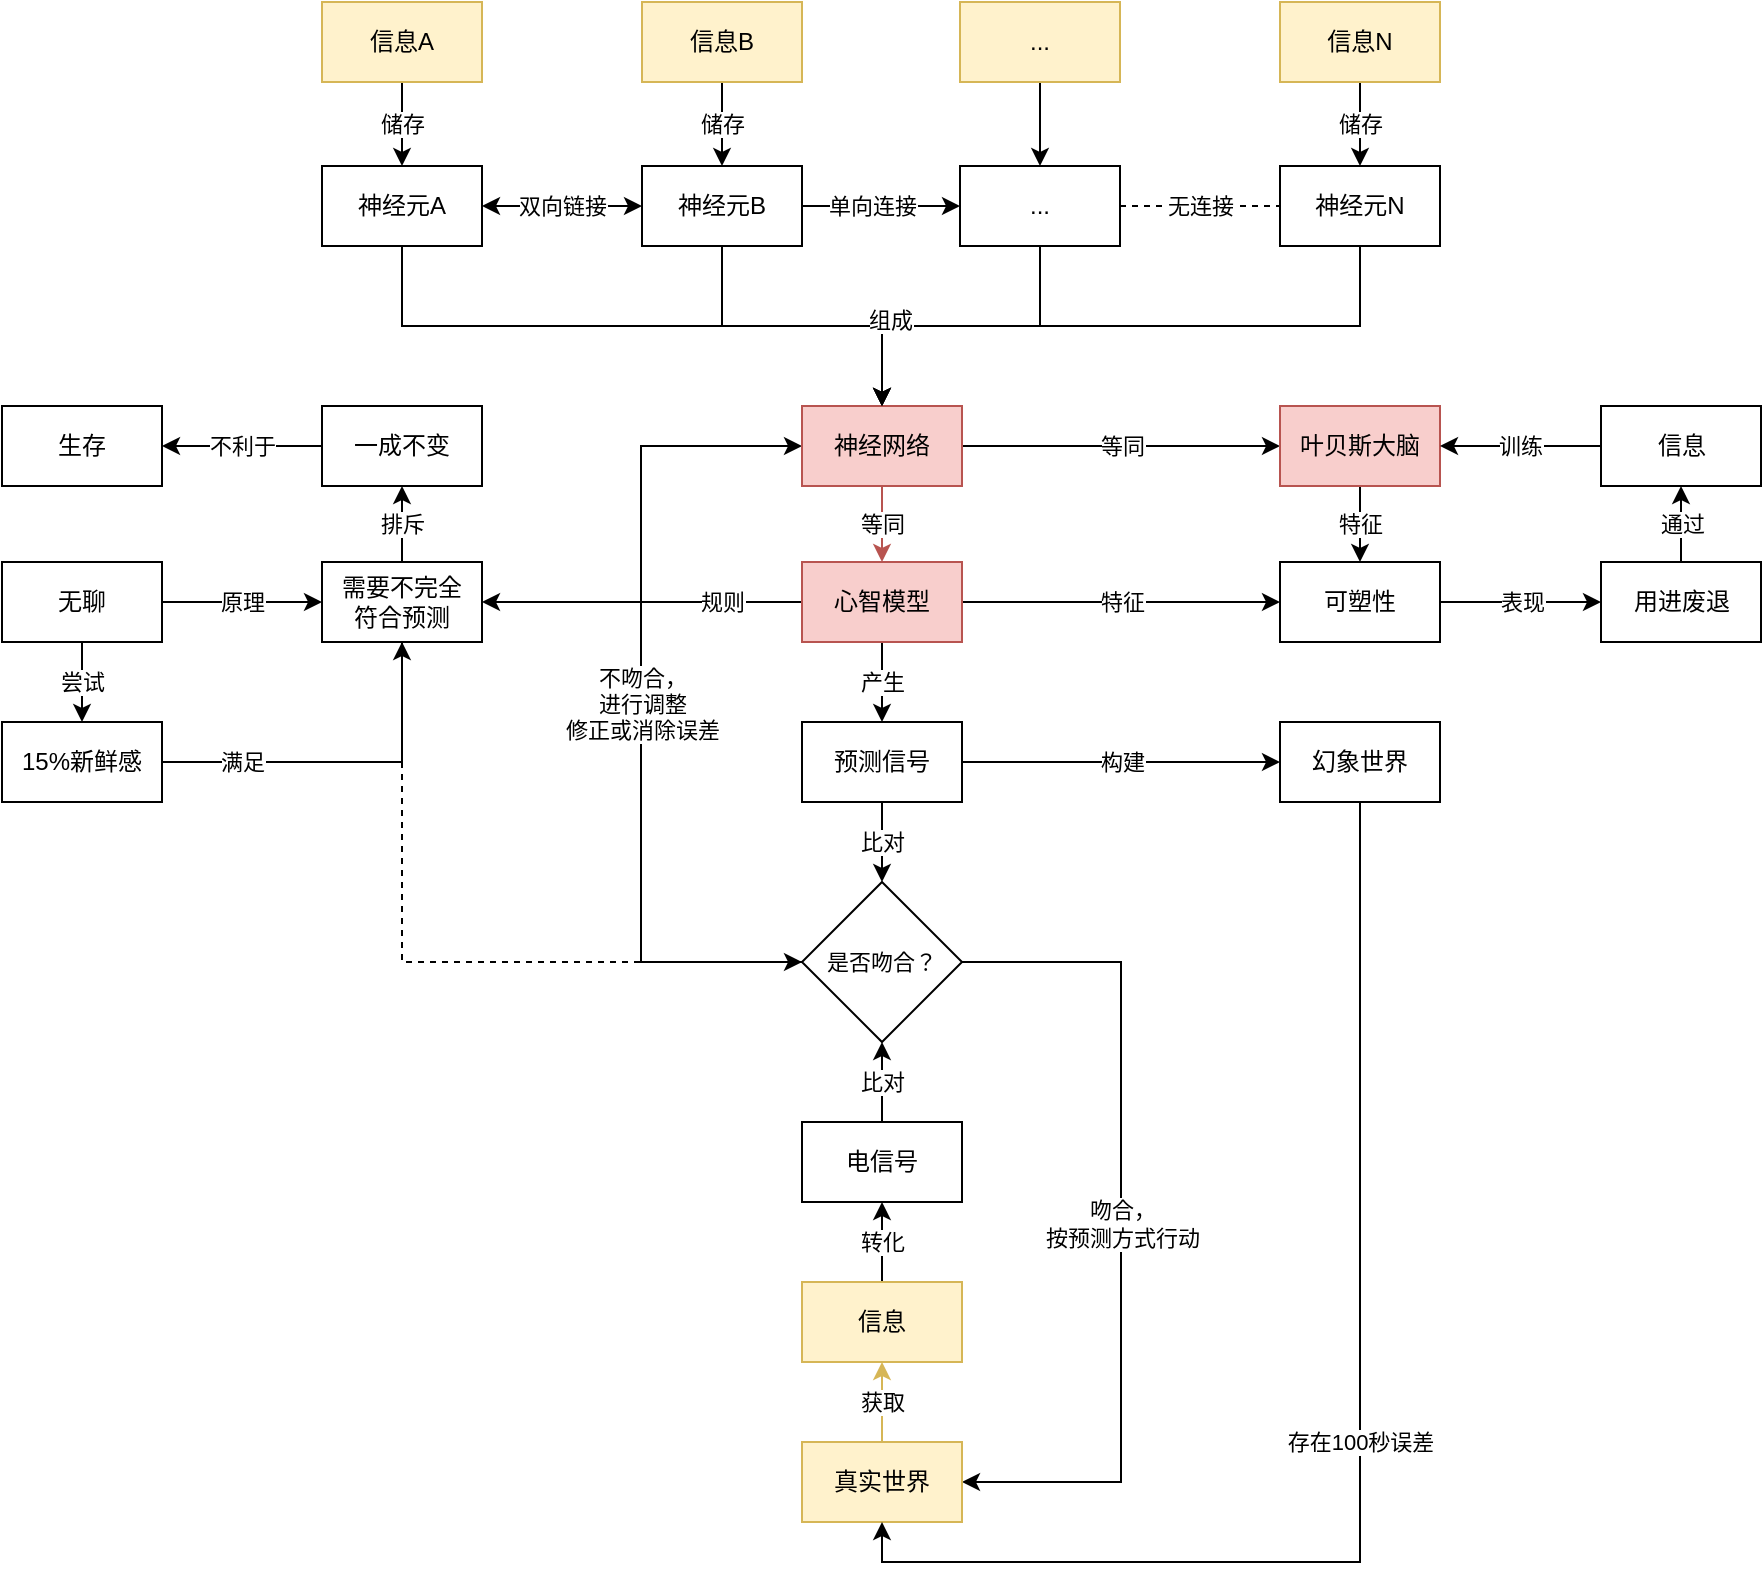<mxfile version="23.0.2" type="github">
  <diagram name="第 1 页" id="XvF2aFDsFJZ21GPqTzCf">
    <mxGraphModel dx="1434" dy="4253" grid="1" gridSize="10" guides="1" tooltips="1" connect="1" arrows="1" fold="1" page="1" pageScale="1" pageWidth="827" pageHeight="1169" math="0" shadow="0">
      <root>
        <mxCell id="0" />
        <mxCell id="1" parent="0" />
        <mxCell id="URVeLnV5q5m96tv4H8P8-46" value="转化" style="edgeStyle=orthogonalEdgeStyle;rounded=0;orthogonalLoop=1;jettySize=auto;html=1;" edge="1" parent="1" source="URVeLnV5q5m96tv4H8P8-2" target="URVeLnV5q5m96tv4H8P8-3">
          <mxGeometry relative="1" as="geometry" />
        </mxCell>
        <mxCell id="URVeLnV5q5m96tv4H8P8-2" value="信息" style="rounded=0;whiteSpace=wrap;html=1;fillColor=#fff2cc;strokeColor=#d6b656;" vertex="1" parent="1">
          <mxGeometry x="680" y="-2760" width="80" height="40" as="geometry" />
        </mxCell>
        <mxCell id="URVeLnV5q5m96tv4H8P8-47" value="比对" style="edgeStyle=orthogonalEdgeStyle;rounded=0;orthogonalLoop=1;jettySize=auto;html=1;" edge="1" parent="1" source="URVeLnV5q5m96tv4H8P8-3" target="URVeLnV5q5m96tv4H8P8-10">
          <mxGeometry relative="1" as="geometry" />
        </mxCell>
        <mxCell id="URVeLnV5q5m96tv4H8P8-3" value="电信号" style="rounded=0;whiteSpace=wrap;html=1;" vertex="1" parent="1">
          <mxGeometry x="680" y="-2840" width="80" height="40" as="geometry" />
        </mxCell>
        <mxCell id="URVeLnV5q5m96tv4H8P8-49" value="不吻合，&lt;br&gt;进行调整&lt;br&gt;修正或消除误差" style="edgeStyle=orthogonalEdgeStyle;rounded=0;orthogonalLoop=1;jettySize=auto;html=1;entryX=0;entryY=0.5;entryDx=0;entryDy=0;" edge="1" parent="1" source="URVeLnV5q5m96tv4H8P8-10" target="URVeLnV5q5m96tv4H8P8-14">
          <mxGeometry x="0.002" relative="1" as="geometry">
            <Array as="points">
              <mxPoint x="599.5" y="-2920" />
              <mxPoint x="599.5" y="-3178" />
            </Array>
            <mxPoint as="offset" />
          </mxGeometry>
        </mxCell>
        <mxCell id="URVeLnV5q5m96tv4H8P8-54" value="吻合，&lt;br&gt;按预测方式行动" style="edgeStyle=orthogonalEdgeStyle;rounded=0;orthogonalLoop=1;jettySize=auto;html=1;entryX=1;entryY=0.5;entryDx=0;entryDy=0;" edge="1" parent="1" source="URVeLnV5q5m96tv4H8P8-10" target="URVeLnV5q5m96tv4H8P8-52">
          <mxGeometry x="0.002" relative="1" as="geometry">
            <Array as="points">
              <mxPoint x="839.5" y="-2920" />
              <mxPoint x="839.5" y="-2660" />
            </Array>
            <mxPoint as="offset" />
          </mxGeometry>
        </mxCell>
        <mxCell id="URVeLnV5q5m96tv4H8P8-10" value="是否吻合？" style="rhombus;whiteSpace=wrap;html=1;fontFamily=Helvetica;fontSize=11;fontColor=default;" vertex="1" parent="1">
          <mxGeometry x="680" y="-2960" width="80" height="80" as="geometry" />
        </mxCell>
        <mxCell id="URVeLnV5q5m96tv4H8P8-18" value="双向链接" style="edgeStyle=orthogonalEdgeStyle;rounded=0;orthogonalLoop=1;jettySize=auto;html=1;entryX=0;entryY=0.5;entryDx=0;entryDy=0;strokeColor=default;startArrow=classic;startFill=1;" edge="1" parent="1" source="URVeLnV5q5m96tv4H8P8-13" target="URVeLnV5q5m96tv4H8P8-15">
          <mxGeometry relative="1" as="geometry" />
        </mxCell>
        <mxCell id="URVeLnV5q5m96tv4H8P8-34" style="edgeStyle=orthogonalEdgeStyle;rounded=0;orthogonalLoop=1;jettySize=auto;html=1;entryX=0.5;entryY=0;entryDx=0;entryDy=0;" edge="1" parent="1" source="URVeLnV5q5m96tv4H8P8-13" target="URVeLnV5q5m96tv4H8P8-14">
          <mxGeometry relative="1" as="geometry">
            <Array as="points">
              <mxPoint x="480" y="-3238" />
              <mxPoint x="720" y="-3238" />
            </Array>
          </mxGeometry>
        </mxCell>
        <mxCell id="URVeLnV5q5m96tv4H8P8-13" value="神经元A" style="rounded=0;whiteSpace=wrap;html=1;" vertex="1" parent="1">
          <mxGeometry x="440" y="-3318" width="80" height="40" as="geometry" />
        </mxCell>
        <mxCell id="URVeLnV5q5m96tv4H8P8-42" value="等同" style="edgeStyle=orthogonalEdgeStyle;rounded=0;orthogonalLoop=1;jettySize=auto;html=1;fillColor=#f8cecc;strokeColor=#b85450;" edge="1" parent="1" source="URVeLnV5q5m96tv4H8P8-14" target="URVeLnV5q5m96tv4H8P8-41">
          <mxGeometry relative="1" as="geometry" />
        </mxCell>
        <mxCell id="URVeLnV5q5m96tv4H8P8-65" value="等同" style="edgeStyle=orthogonalEdgeStyle;rounded=0;orthogonalLoop=1;jettySize=auto;html=1;entryX=0;entryY=0.5;entryDx=0;entryDy=0;" edge="1" parent="1" source="URVeLnV5q5m96tv4H8P8-14" target="URVeLnV5q5m96tv4H8P8-64">
          <mxGeometry relative="1" as="geometry" />
        </mxCell>
        <mxCell id="URVeLnV5q5m96tv4H8P8-14" value="神经网络" style="rounded=0;whiteSpace=wrap;html=1;fillColor=#f8cecc;strokeColor=#b85450;" vertex="1" parent="1">
          <mxGeometry x="680" y="-3198" width="80" height="40" as="geometry" />
        </mxCell>
        <mxCell id="URVeLnV5q5m96tv4H8P8-35" style="edgeStyle=orthogonalEdgeStyle;rounded=0;orthogonalLoop=1;jettySize=auto;html=1;entryX=0.5;entryY=0;entryDx=0;entryDy=0;" edge="1" parent="1" source="URVeLnV5q5m96tv4H8P8-15" target="URVeLnV5q5m96tv4H8P8-14">
          <mxGeometry relative="1" as="geometry" />
        </mxCell>
        <mxCell id="URVeLnV5q5m96tv4H8P8-38" value="" style="edgeStyle=orthogonalEdgeStyle;rounded=0;orthogonalLoop=1;jettySize=auto;html=1;" edge="1" parent="1" source="URVeLnV5q5m96tv4H8P8-15" target="URVeLnV5q5m96tv4H8P8-23">
          <mxGeometry relative="1" as="geometry" />
        </mxCell>
        <mxCell id="URVeLnV5q5m96tv4H8P8-40" value="单向连接" style="edgeLabel;html=1;align=center;verticalAlign=middle;resizable=0;points=[];" vertex="1" connectable="0" parent="URVeLnV5q5m96tv4H8P8-38">
          <mxGeometry x="-0.114" relative="1" as="geometry">
            <mxPoint as="offset" />
          </mxGeometry>
        </mxCell>
        <mxCell id="URVeLnV5q5m96tv4H8P8-15" value="神经元B" style="rounded=0;whiteSpace=wrap;html=1;" vertex="1" parent="1">
          <mxGeometry x="600" y="-3318" width="80" height="40" as="geometry" />
        </mxCell>
        <mxCell id="URVeLnV5q5m96tv4H8P8-17" value="储存" style="edgeStyle=orthogonalEdgeStyle;rounded=0;orthogonalLoop=1;jettySize=auto;html=1;" edge="1" parent="1" source="URVeLnV5q5m96tv4H8P8-16" target="URVeLnV5q5m96tv4H8P8-13">
          <mxGeometry relative="1" as="geometry" />
        </mxCell>
        <mxCell id="URVeLnV5q5m96tv4H8P8-16" value="信息A" style="rounded=0;whiteSpace=wrap;html=1;fillColor=#fff2cc;strokeColor=#d6b656;" vertex="1" parent="1">
          <mxGeometry x="440" y="-3400" width="80" height="40" as="geometry" />
        </mxCell>
        <mxCell id="URVeLnV5q5m96tv4H8P8-22" value="储存" style="edgeStyle=orthogonalEdgeStyle;rounded=0;orthogonalLoop=1;jettySize=auto;html=1;" edge="1" parent="1" source="URVeLnV5q5m96tv4H8P8-21" target="URVeLnV5q5m96tv4H8P8-15">
          <mxGeometry relative="1" as="geometry" />
        </mxCell>
        <mxCell id="URVeLnV5q5m96tv4H8P8-21" value="信息B" style="rounded=0;whiteSpace=wrap;html=1;fillColor=#fff2cc;strokeColor=#d6b656;" vertex="1" parent="1">
          <mxGeometry x="600" y="-3400" width="80" height="40" as="geometry" />
        </mxCell>
        <mxCell id="URVeLnV5q5m96tv4H8P8-36" style="edgeStyle=orthogonalEdgeStyle;rounded=0;orthogonalLoop=1;jettySize=auto;html=1;entryX=0.5;entryY=0;entryDx=0;entryDy=0;" edge="1" parent="1" source="URVeLnV5q5m96tv4H8P8-23" target="URVeLnV5q5m96tv4H8P8-14">
          <mxGeometry relative="1" as="geometry" />
        </mxCell>
        <mxCell id="URVeLnV5q5m96tv4H8P8-39" value="无连接" style="edgeStyle=orthogonalEdgeStyle;rounded=0;orthogonalLoop=1;jettySize=auto;html=1;endArrow=none;endFill=0;dashed=1;" edge="1" parent="1" source="URVeLnV5q5m96tv4H8P8-23" target="URVeLnV5q5m96tv4H8P8-25">
          <mxGeometry relative="1" as="geometry" />
        </mxCell>
        <mxCell id="URVeLnV5q5m96tv4H8P8-23" value="..." style="rounded=0;whiteSpace=wrap;html=1;" vertex="1" parent="1">
          <mxGeometry x="759" y="-3318" width="80" height="40" as="geometry" />
        </mxCell>
        <mxCell id="URVeLnV5q5m96tv4H8P8-37" style="edgeStyle=orthogonalEdgeStyle;rounded=0;orthogonalLoop=1;jettySize=auto;html=1;entryX=0.5;entryY=0;entryDx=0;entryDy=0;" edge="1" parent="1" source="URVeLnV5q5m96tv4H8P8-25" target="URVeLnV5q5m96tv4H8P8-14">
          <mxGeometry relative="1" as="geometry">
            <Array as="points">
              <mxPoint x="959" y="-3238" />
              <mxPoint x="720" y="-3238" />
            </Array>
          </mxGeometry>
        </mxCell>
        <mxCell id="URVeLnV5q5m96tv4H8P8-56" value="组成" style="edgeLabel;html=1;align=center;verticalAlign=middle;resizable=0;points=[];" vertex="1" connectable="0" parent="URVeLnV5q5m96tv4H8P8-37">
          <mxGeometry x="0.746" y="-2" relative="1" as="geometry">
            <mxPoint x="3" y="-1" as="offset" />
          </mxGeometry>
        </mxCell>
        <mxCell id="URVeLnV5q5m96tv4H8P8-25" value="神经元N" style="rounded=0;whiteSpace=wrap;html=1;" vertex="1" parent="1">
          <mxGeometry x="919" y="-3318" width="80" height="40" as="geometry" />
        </mxCell>
        <mxCell id="URVeLnV5q5m96tv4H8P8-29" value="储存" style="edgeStyle=orthogonalEdgeStyle;rounded=0;orthogonalLoop=1;jettySize=auto;html=1;" edge="1" parent="1" source="URVeLnV5q5m96tv4H8P8-26" target="URVeLnV5q5m96tv4H8P8-25">
          <mxGeometry relative="1" as="geometry" />
        </mxCell>
        <mxCell id="URVeLnV5q5m96tv4H8P8-26" value="信息N" style="rounded=0;whiteSpace=wrap;html=1;fillColor=#fff2cc;strokeColor=#d6b656;" vertex="1" parent="1">
          <mxGeometry x="919" y="-3400" width="80" height="40" as="geometry" />
        </mxCell>
        <mxCell id="URVeLnV5q5m96tv4H8P8-28" value="" style="edgeStyle=orthogonalEdgeStyle;rounded=0;orthogonalLoop=1;jettySize=auto;html=1;" edge="1" parent="1" source="URVeLnV5q5m96tv4H8P8-27" target="URVeLnV5q5m96tv4H8P8-23">
          <mxGeometry relative="1" as="geometry" />
        </mxCell>
        <mxCell id="URVeLnV5q5m96tv4H8P8-27" value="..." style="rounded=0;whiteSpace=wrap;html=1;fillColor=#fff2cc;strokeColor=#d6b656;" vertex="1" parent="1">
          <mxGeometry x="759" y="-3400" width="80" height="40" as="geometry" />
        </mxCell>
        <mxCell id="URVeLnV5q5m96tv4H8P8-44" value="产生" style="edgeStyle=orthogonalEdgeStyle;rounded=0;orthogonalLoop=1;jettySize=auto;html=1;" edge="1" parent="1" source="URVeLnV5q5m96tv4H8P8-41" target="URVeLnV5q5m96tv4H8P8-43">
          <mxGeometry relative="1" as="geometry" />
        </mxCell>
        <mxCell id="URVeLnV5q5m96tv4H8P8-66" value="特征" style="edgeStyle=orthogonalEdgeStyle;rounded=0;orthogonalLoop=1;jettySize=auto;html=1;entryX=0;entryY=0.5;entryDx=0;entryDy=0;" edge="1" parent="1" source="URVeLnV5q5m96tv4H8P8-41" target="URVeLnV5q5m96tv4H8P8-63">
          <mxGeometry relative="1" as="geometry" />
        </mxCell>
        <mxCell id="URVeLnV5q5m96tv4H8P8-89" style="edgeStyle=orthogonalEdgeStyle;rounded=0;orthogonalLoop=1;jettySize=auto;html=1;entryX=1;entryY=0.5;entryDx=0;entryDy=0;" edge="1" parent="1" source="URVeLnV5q5m96tv4H8P8-41" target="URVeLnV5q5m96tv4H8P8-85">
          <mxGeometry relative="1" as="geometry" />
        </mxCell>
        <mxCell id="URVeLnV5q5m96tv4H8P8-91" value="规则" style="edgeLabel;html=1;align=center;verticalAlign=middle;resizable=0;points=[];" vertex="1" connectable="0" parent="URVeLnV5q5m96tv4H8P8-89">
          <mxGeometry x="-0.5" relative="1" as="geometry">
            <mxPoint as="offset" />
          </mxGeometry>
        </mxCell>
        <mxCell id="URVeLnV5q5m96tv4H8P8-41" value="心智模型" style="rounded=0;whiteSpace=wrap;html=1;fillColor=#f8cecc;strokeColor=#b85450;" vertex="1" parent="1">
          <mxGeometry x="680" y="-3120" width="80" height="40" as="geometry" />
        </mxCell>
        <mxCell id="URVeLnV5q5m96tv4H8P8-45" value="比对" style="edgeStyle=orthogonalEdgeStyle;rounded=0;orthogonalLoop=1;jettySize=auto;html=1;" edge="1" parent="1" source="URVeLnV5q5m96tv4H8P8-43" target="URVeLnV5q5m96tv4H8P8-10">
          <mxGeometry relative="1" as="geometry" />
        </mxCell>
        <mxCell id="URVeLnV5q5m96tv4H8P8-60" value="构建" style="edgeStyle=orthogonalEdgeStyle;rounded=0;orthogonalLoop=1;jettySize=auto;html=1;entryX=0;entryY=0.5;entryDx=0;entryDy=0;" edge="1" parent="1" source="URVeLnV5q5m96tv4H8P8-43" target="URVeLnV5q5m96tv4H8P8-59">
          <mxGeometry relative="1" as="geometry" />
        </mxCell>
        <mxCell id="URVeLnV5q5m96tv4H8P8-43" value="预测信号" style="rounded=0;whiteSpace=wrap;html=1;" vertex="1" parent="1">
          <mxGeometry x="680" y="-3040" width="80" height="40" as="geometry" />
        </mxCell>
        <mxCell id="URVeLnV5q5m96tv4H8P8-53" value="获取" style="edgeStyle=orthogonalEdgeStyle;rounded=0;orthogonalLoop=1;jettySize=auto;html=1;fillColor=#fff2cc;strokeColor=#d6b656;" edge="1" parent="1" source="URVeLnV5q5m96tv4H8P8-52" target="URVeLnV5q5m96tv4H8P8-2">
          <mxGeometry relative="1" as="geometry" />
        </mxCell>
        <mxCell id="URVeLnV5q5m96tv4H8P8-52" value="真实世界" style="rounded=0;whiteSpace=wrap;html=1;fillColor=#fff2cc;strokeColor=#d6b656;" vertex="1" parent="1">
          <mxGeometry x="680" y="-2680" width="80" height="40" as="geometry" />
        </mxCell>
        <mxCell id="URVeLnV5q5m96tv4H8P8-62" value="存在100秒误差" style="edgeStyle=orthogonalEdgeStyle;rounded=0;orthogonalLoop=1;jettySize=auto;html=1;entryX=0.5;entryY=1;entryDx=0;entryDy=0;" edge="1" parent="1" source="URVeLnV5q5m96tv4H8P8-59" target="URVeLnV5q5m96tv4H8P8-52">
          <mxGeometry x="0.002" relative="1" as="geometry">
            <Array as="points">
              <mxPoint x="959.5" y="-2620" />
              <mxPoint x="720.5" y="-2620" />
            </Array>
            <mxPoint as="offset" />
          </mxGeometry>
        </mxCell>
        <mxCell id="URVeLnV5q5m96tv4H8P8-59" value="幻象世界" style="rounded=0;whiteSpace=wrap;html=1;" vertex="1" parent="1">
          <mxGeometry x="919" y="-3040" width="80" height="40" as="geometry" />
        </mxCell>
        <mxCell id="URVeLnV5q5m96tv4H8P8-69" value="表现" style="edgeStyle=orthogonalEdgeStyle;rounded=0;orthogonalLoop=1;jettySize=auto;html=1;" edge="1" parent="1" source="URVeLnV5q5m96tv4H8P8-63" target="URVeLnV5q5m96tv4H8P8-68">
          <mxGeometry relative="1" as="geometry" />
        </mxCell>
        <mxCell id="URVeLnV5q5m96tv4H8P8-63" value="可塑性" style="rounded=0;whiteSpace=wrap;html=1;" vertex="1" parent="1">
          <mxGeometry x="919" y="-3120" width="80" height="40" as="geometry" />
        </mxCell>
        <mxCell id="URVeLnV5q5m96tv4H8P8-67" value="特征" style="edgeStyle=orthogonalEdgeStyle;rounded=0;orthogonalLoop=1;jettySize=auto;html=1;" edge="1" parent="1" source="URVeLnV5q5m96tv4H8P8-64" target="URVeLnV5q5m96tv4H8P8-63">
          <mxGeometry relative="1" as="geometry" />
        </mxCell>
        <mxCell id="URVeLnV5q5m96tv4H8P8-64" value="叶贝斯大脑" style="rounded=0;whiteSpace=wrap;html=1;fillColor=#f8cecc;strokeColor=#b85450;" vertex="1" parent="1">
          <mxGeometry x="919" y="-3198" width="80" height="40" as="geometry" />
        </mxCell>
        <mxCell id="URVeLnV5q5m96tv4H8P8-73" value="通过" style="edgeStyle=orthogonalEdgeStyle;rounded=0;orthogonalLoop=1;jettySize=auto;html=1;" edge="1" parent="1" source="URVeLnV5q5m96tv4H8P8-68" target="URVeLnV5q5m96tv4H8P8-70">
          <mxGeometry relative="1" as="geometry" />
        </mxCell>
        <mxCell id="URVeLnV5q5m96tv4H8P8-68" value="用进废退" style="rounded=0;whiteSpace=wrap;html=1;" vertex="1" parent="1">
          <mxGeometry x="1079.5" y="-3120" width="80" height="40" as="geometry" />
        </mxCell>
        <mxCell id="URVeLnV5q5m96tv4H8P8-71" value="训练" style="edgeStyle=orthogonalEdgeStyle;rounded=0;orthogonalLoop=1;jettySize=auto;html=1;" edge="1" parent="1" source="URVeLnV5q5m96tv4H8P8-70" target="URVeLnV5q5m96tv4H8P8-64">
          <mxGeometry relative="1" as="geometry" />
        </mxCell>
        <mxCell id="URVeLnV5q5m96tv4H8P8-70" value="信息" style="rounded=0;whiteSpace=wrap;html=1;" vertex="1" parent="1">
          <mxGeometry x="1079.5" y="-3198" width="80" height="40" as="geometry" />
        </mxCell>
        <mxCell id="URVeLnV5q5m96tv4H8P8-93" value="不利于" style="edgeStyle=orthogonalEdgeStyle;rounded=0;orthogonalLoop=1;jettySize=auto;html=1;" edge="1" parent="1" source="URVeLnV5q5m96tv4H8P8-74" target="URVeLnV5q5m96tv4H8P8-81">
          <mxGeometry relative="1" as="geometry" />
        </mxCell>
        <mxCell id="URVeLnV5q5m96tv4H8P8-74" value="一成不变" style="rounded=0;whiteSpace=wrap;html=1;" vertex="1" parent="1">
          <mxGeometry x="440" y="-3198" width="80" height="40" as="geometry" />
        </mxCell>
        <mxCell id="URVeLnV5q5m96tv4H8P8-95" value="" style="edgeStyle=orthogonalEdgeStyle;rounded=0;orthogonalLoop=1;jettySize=auto;html=1;" edge="1" parent="1" source="URVeLnV5q5m96tv4H8P8-80" target="URVeLnV5q5m96tv4H8P8-85">
          <mxGeometry relative="1" as="geometry" />
        </mxCell>
        <mxCell id="URVeLnV5q5m96tv4H8P8-96" value="原理" style="edgeLabel;html=1;align=center;verticalAlign=middle;resizable=0;points=[];" vertex="1" connectable="0" parent="URVeLnV5q5m96tv4H8P8-95">
          <mxGeometry relative="1" as="geometry">
            <mxPoint as="offset" />
          </mxGeometry>
        </mxCell>
        <mxCell id="URVeLnV5q5m96tv4H8P8-102" value="尝试" style="edgeStyle=orthogonalEdgeStyle;rounded=0;orthogonalLoop=1;jettySize=auto;html=1;" edge="1" parent="1" source="URVeLnV5q5m96tv4H8P8-80" target="URVeLnV5q5m96tv4H8P8-99">
          <mxGeometry relative="1" as="geometry" />
        </mxCell>
        <mxCell id="URVeLnV5q5m96tv4H8P8-80" value="无聊" style="rounded=0;whiteSpace=wrap;html=1;" vertex="1" parent="1">
          <mxGeometry x="280" y="-3120" width="80" height="40" as="geometry" />
        </mxCell>
        <mxCell id="URVeLnV5q5m96tv4H8P8-81" value="生存" style="rounded=0;whiteSpace=wrap;html=1;" vertex="1" parent="1">
          <mxGeometry x="280" y="-3198" width="80" height="40" as="geometry" />
        </mxCell>
        <mxCell id="URVeLnV5q5m96tv4H8P8-90" value="排斥" style="edgeStyle=orthogonalEdgeStyle;rounded=0;orthogonalLoop=1;jettySize=auto;html=1;" edge="1" parent="1" source="URVeLnV5q5m96tv4H8P8-85" target="URVeLnV5q5m96tv4H8P8-74">
          <mxGeometry relative="1" as="geometry" />
        </mxCell>
        <mxCell id="URVeLnV5q5m96tv4H8P8-98" style="edgeStyle=orthogonalEdgeStyle;rounded=0;orthogonalLoop=1;jettySize=auto;html=1;entryX=0;entryY=0.5;entryDx=0;entryDy=0;dashed=1;" edge="1" parent="1" source="URVeLnV5q5m96tv4H8P8-85" target="URVeLnV5q5m96tv4H8P8-10">
          <mxGeometry relative="1" as="geometry">
            <Array as="points">
              <mxPoint x="480" y="-2920" />
            </Array>
          </mxGeometry>
        </mxCell>
        <mxCell id="URVeLnV5q5m96tv4H8P8-85" value="需要不完全&lt;br&gt;符合预测" style="rounded=0;whiteSpace=wrap;html=1;" vertex="1" parent="1">
          <mxGeometry x="440" y="-3120" width="80" height="40" as="geometry" />
        </mxCell>
        <mxCell id="URVeLnV5q5m96tv4H8P8-100" style="edgeStyle=orthogonalEdgeStyle;rounded=0;orthogonalLoop=1;jettySize=auto;html=1;entryX=0.5;entryY=1;entryDx=0;entryDy=0;" edge="1" parent="1" source="URVeLnV5q5m96tv4H8P8-99" target="URVeLnV5q5m96tv4H8P8-85">
          <mxGeometry relative="1" as="geometry" />
        </mxCell>
        <mxCell id="URVeLnV5q5m96tv4H8P8-101" value="满足" style="edgeLabel;html=1;align=center;verticalAlign=middle;resizable=0;points=[];" vertex="1" connectable="0" parent="URVeLnV5q5m96tv4H8P8-100">
          <mxGeometry x="-0.556" relative="1" as="geometry">
            <mxPoint as="offset" />
          </mxGeometry>
        </mxCell>
        <mxCell id="URVeLnV5q5m96tv4H8P8-99" value="15%新鲜感" style="rounded=0;whiteSpace=wrap;html=1;" vertex="1" parent="1">
          <mxGeometry x="280" y="-3040" width="80" height="40" as="geometry" />
        </mxCell>
      </root>
    </mxGraphModel>
  </diagram>
</mxfile>
